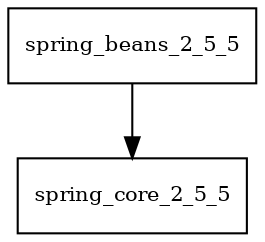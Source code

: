 digraph spring_beans_2_5_5_dependencies {
  node [shape = box, fontsize=10.0];
  spring_beans_2_5_5 -> spring_core_2_5_5;
}
